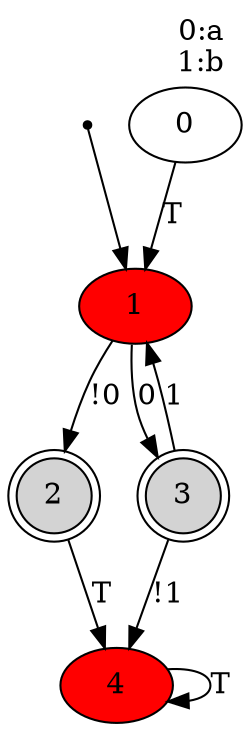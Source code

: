 digraph g {
  init  [shape=point,comment=""]
  0  [comment=""]
  1  [style=filled,fillcolor=red,comment=""]
  2  [shape=doublecircle,style=filled,fillcolor=lightgrey,comment=""]
  3  [shape=doublecircle,style=filled,fillcolor=lightgrey,comment=""]
  4  [style=filled,fillcolor=red,comment=""]
  0 -> 1 [label="T"]
  1 -> 2 [label="!0"]
  1 -> 3 [label="0"]
  2 -> 4 [label="T"]
  3 -> 1 [label="1"]
  3 -> 4 [label="!1"]
  4 -> 4 [label="T"]
  init -> 1
label = "0:a\n1:b\n"
labelloc = t
labeljust = r
}
